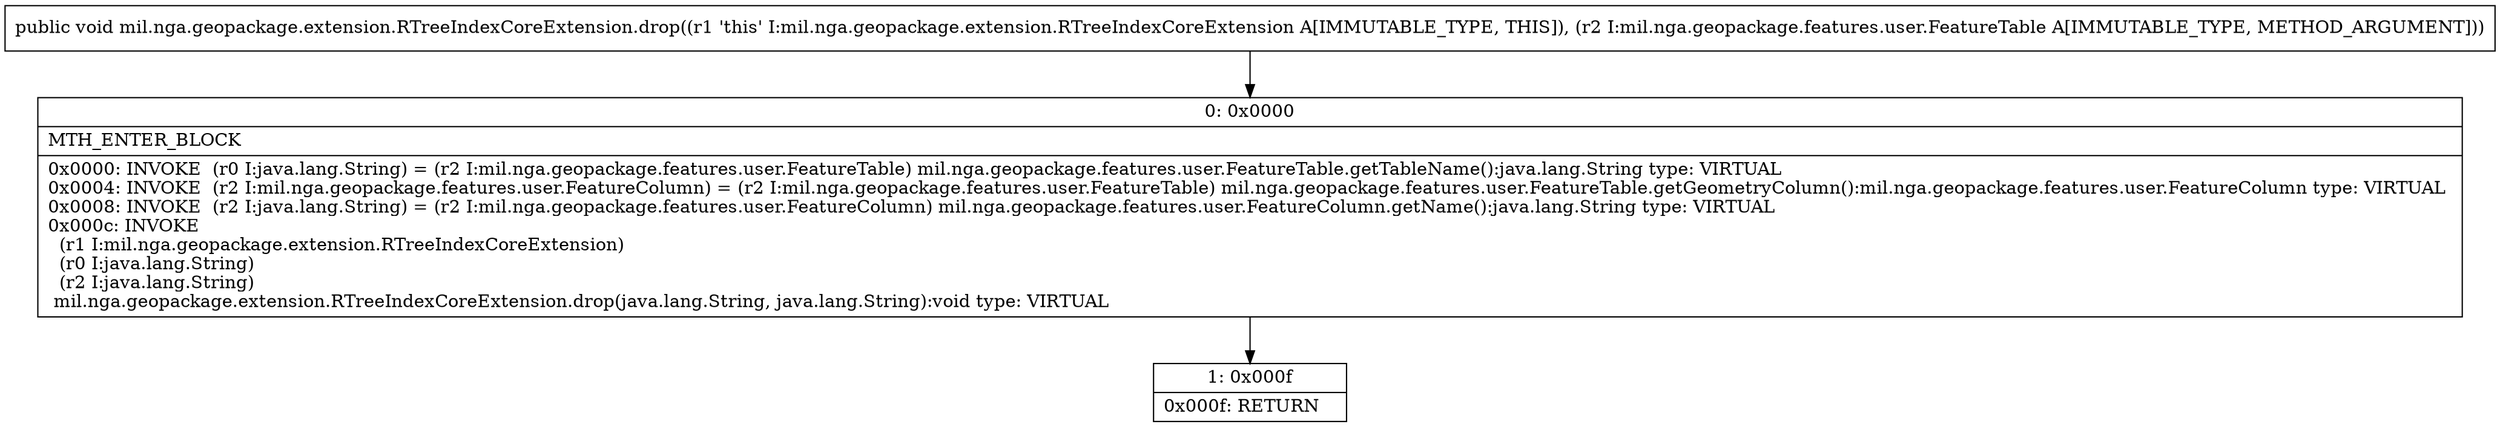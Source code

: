 digraph "CFG formil.nga.geopackage.extension.RTreeIndexCoreExtension.drop(Lmil\/nga\/geopackage\/features\/user\/FeatureTable;)V" {
Node_0 [shape=record,label="{0\:\ 0x0000|MTH_ENTER_BLOCK\l|0x0000: INVOKE  (r0 I:java.lang.String) = (r2 I:mil.nga.geopackage.features.user.FeatureTable) mil.nga.geopackage.features.user.FeatureTable.getTableName():java.lang.String type: VIRTUAL \l0x0004: INVOKE  (r2 I:mil.nga.geopackage.features.user.FeatureColumn) = (r2 I:mil.nga.geopackage.features.user.FeatureTable) mil.nga.geopackage.features.user.FeatureTable.getGeometryColumn():mil.nga.geopackage.features.user.FeatureColumn type: VIRTUAL \l0x0008: INVOKE  (r2 I:java.lang.String) = (r2 I:mil.nga.geopackage.features.user.FeatureColumn) mil.nga.geopackage.features.user.FeatureColumn.getName():java.lang.String type: VIRTUAL \l0x000c: INVOKE  \l  (r1 I:mil.nga.geopackage.extension.RTreeIndexCoreExtension)\l  (r0 I:java.lang.String)\l  (r2 I:java.lang.String)\l mil.nga.geopackage.extension.RTreeIndexCoreExtension.drop(java.lang.String, java.lang.String):void type: VIRTUAL \l}"];
Node_1 [shape=record,label="{1\:\ 0x000f|0x000f: RETURN   \l}"];
MethodNode[shape=record,label="{public void mil.nga.geopackage.extension.RTreeIndexCoreExtension.drop((r1 'this' I:mil.nga.geopackage.extension.RTreeIndexCoreExtension A[IMMUTABLE_TYPE, THIS]), (r2 I:mil.nga.geopackage.features.user.FeatureTable A[IMMUTABLE_TYPE, METHOD_ARGUMENT])) }"];
MethodNode -> Node_0;
Node_0 -> Node_1;
}

